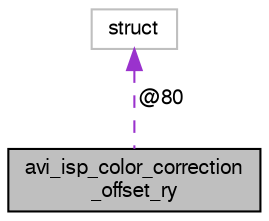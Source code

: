 digraph "avi_isp_color_correction_offset_ry"
{
  edge [fontname="FreeSans",fontsize="10",labelfontname="FreeSans",labelfontsize="10"];
  node [fontname="FreeSans",fontsize="10",shape=record];
  Node1 [label="avi_isp_color_correction\l_offset_ry",height=0.2,width=0.4,color="black", fillcolor="grey75", style="filled", fontcolor="black"];
  Node2 -> Node1 [dir="back",color="darkorchid3",fontsize="10",style="dashed",label=" @80" ,fontname="FreeSans"];
  Node2 [label="struct",height=0.2,width=0.4,color="grey75", fillcolor="white", style="filled"];
}
